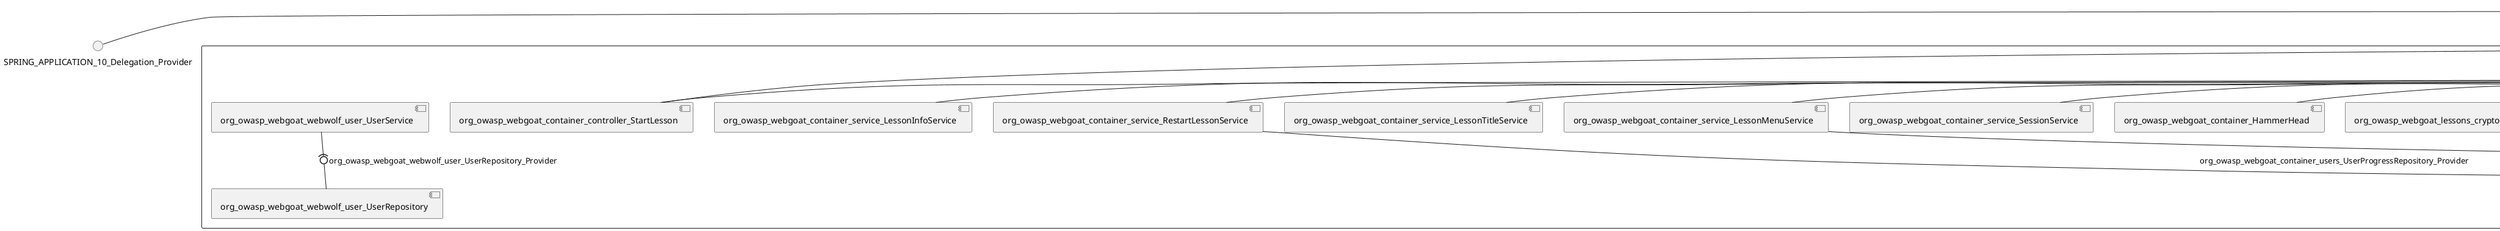@startuml
skinparam fixCircleLabelOverlapping true
skinparam componentStyle uml2
() SPRING_APPLICATION_10_Delegation_Provider
() SPRING_APPLICATION_11_Delegation_Provider
() SPRING_APPLICATION_12_Delegation_Provider
() SPRING_APPLICATION_13_Delegation_Provider
() SPRING_APPLICATION_14_Delegation_Provider
() SPRING_APPLICATION_15_Delegation_Provider
() SPRING_APPLICATION_16_Delegation_Provider
() SPRING_APPLICATION_2_Delegation_Provider
() SPRING_APPLICATION_3_Delegation_Provider
() SPRING_APPLICATION_4_Delegation_Provider
() SPRING_APPLICATION_5_Delegation_Provider
() SPRING_APPLICATION_6_Delegation_Provider
() SPRING_APPLICATION_7_Delegation_Provider
() SPRING_APPLICATION_8_Delegation_Provider
() SPRING_APPLICATION_9_Delegation_Provider
() SPRING_APPLICATION_BypassRestrictions_FieldRestrictions_POST_Delegation_Provider
() SPRING_APPLICATION_BypassRestrictions_frontendValidation_POST_Delegation_Provider
() SPRING_APPLICATION_ChromeDevTools_dummy_POST_Delegation_Provider
() SPRING_APPLICATION_ChromeDevTools_network_POST_Delegation_Provider
() SPRING_APPLICATION_CrossSiteScriptingStored_stored_xss_POST_Delegation_Provider
() SPRING_APPLICATION_CrossSiteScriptingStored_stored_xss_follow_up_POST_Delegation_Provider
() SPRING_APPLICATION_CrossSiteScripting_attack1_POST_Delegation_Provider
() SPRING_APPLICATION_CrossSiteScripting_attack3_POST_Delegation_Provider
() SPRING_APPLICATION_CrossSiteScripting_attack4_POST_Delegation_Provider
() SPRING_APPLICATION_CrossSiteScripting_attack5a_GET_Delegation_Provider
() SPRING_APPLICATION_CrossSiteScripting_attack6a_POST_Delegation_Provider
() SPRING_APPLICATION_CrossSiteScripting_dom_follow_up_POST_Delegation_Provider
() SPRING_APPLICATION_CrossSiteScripting_phone_home_xss_POST_Delegation_Provider
() SPRING_APPLICATION_CrossSiteScripting_quiz_GET_POST_Delegation_Provider
() SPRING_APPLICATION_Delegation_Provider
() SPRING_APPLICATION_GET_10_Delegation_Provider
() SPRING_APPLICATION_GET_11_Delegation_Provider
() SPRING_APPLICATION_GET_2_Delegation_Provider
() SPRING_APPLICATION_GET_3_Delegation_Provider
() SPRING_APPLICATION_GET_4_Delegation_Provider
() SPRING_APPLICATION_GET_5_Delegation_Provider
() SPRING_APPLICATION_GET_6_Delegation_Provider
() SPRING_APPLICATION_GET_7_Delegation_Provider
() SPRING_APPLICATION_GET_8_Delegation_Provider
() SPRING_APPLICATION_GET_9_Delegation_Provider
() SPRING_APPLICATION_GET_Delegation_Provider
() SPRING_APPLICATION_HtmlTampering_task_POST_Delegation_Provider
() SPRING_APPLICATION_HttpBasics_attack1_POST_Delegation_Provider
() SPRING_APPLICATION_HttpBasics_attack2_POST_Delegation_Provider
() SPRING_APPLICATION_IDOR_diff_attributes_POST_Delegation_Provider
() SPRING_APPLICATION_IDOR_login_POST_Delegation_Provider
() SPRING_APPLICATION_IDOR_profile_alt_path_POST_Delegation_Provider
() SPRING_APPLICATION_InsecureDeserialization_task_POST_Delegation_Provider
() SPRING_APPLICATION_InsecureLogin_Delegation_Provider
() SPRING_APPLICATION_JWT_decode_POST_Delegation_Provider
() SPRING_APPLICATION_JWT_jku_Delegation_Provider
() SPRING_APPLICATION_JWT_kid_Delegation_Provider
() SPRING_APPLICATION_JWT_quiz_GET_POST_Delegation_Provider
() SPRING_APPLICATION_JWT_refresh_Delegation_Provider
() SPRING_APPLICATION_JWT_secret_POST_Delegation_Provider
() SPRING_APPLICATION_JWT_votings_Delegation_Provider
() SPRING_APPLICATION_LogSpoofing_log_bleeding_POST_Delegation_Provider
() SPRING_APPLICATION_LogSpoofing_log_spoofing_POST_Delegation_Provider
() SPRING_APPLICATION_POST_10_Delegation_Provider
() SPRING_APPLICATION_POST_11_Delegation_Provider
() SPRING_APPLICATION_POST_12_Delegation_Provider
() SPRING_APPLICATION_POST_13_Delegation_Provider
() SPRING_APPLICATION_POST_14_Delegation_Provider
() SPRING_APPLICATION_POST_15_Delegation_Provider
() SPRING_APPLICATION_POST_16_Delegation_Provider
() SPRING_APPLICATION_POST_17_Delegation_Provider
() SPRING_APPLICATION_POST_18_Delegation_Provider
() SPRING_APPLICATION_POST_2_Delegation_Provider
() SPRING_APPLICATION_POST_3_Delegation_Provider
() SPRING_APPLICATION_POST_4_Delegation_Provider
() SPRING_APPLICATION_POST_5_Delegation_Provider
() SPRING_APPLICATION_POST_6_Delegation_Provider
() SPRING_APPLICATION_POST_7_Delegation_Provider
() SPRING_APPLICATION_POST_8_Delegation_Provider
() SPRING_APPLICATION_POST_9_Delegation_Provider
() SPRING_APPLICATION_POST_Delegation_Provider
() SPRING_APPLICATION_PUT_Delegation_Provider
() SPRING_APPLICATION_PasswordReset_ForgotPassword_create_password_reset_link_POST_Delegation_Provider
() SPRING_APPLICATION_PasswordReset_SecurityQuestions_POST_Delegation_Provider
() SPRING_APPLICATION_PasswordReset_reset_Delegation_Provider
() SPRING_APPLICATION_PasswordReset_simple_mail_reset_POST_Delegation_Provider
() SPRING_APPLICATION_PathTraversal_profile_picture_GET_Delegation_Provider
() SPRING_APPLICATION_PathTraversal_profile_picture_fix_GET_Delegation_Provider
() SPRING_APPLICATION_PathTraversal_profile_upload_POST_Delegation_Provider
() SPRING_APPLICATION_PathTraversal_profile_upload_fix_POST_Delegation_Provider
() SPRING_APPLICATION_PathTraversal_profile_upload_remove_user_input_POST_Delegation_Provider
() SPRING_APPLICATION_PathTraversal_random_POST_Delegation_Provider
() SPRING_APPLICATION_PathTraversal_random_picture_GET_Delegation_Provider
() SPRING_APPLICATION_PathTraversal_zip_slip_Delegation_Provider
() SPRING_APPLICATION_SSRF_task1_POST_Delegation_Provider
() SPRING_APPLICATION_SSRF_task2_POST_Delegation_Provider
() SPRING_APPLICATION_SecurePasswords_assignment_POST_Delegation_Provider
() SPRING_APPLICATION_SqlInjectionAdvanced_attack6a_POST_Delegation_Provider
() SPRING_APPLICATION_SqlInjectionAdvanced_attack6b_POST_Delegation_Provider
() SPRING_APPLICATION_SqlInjectionAdvanced_challenge_Login_POST_Delegation_Provider
() SPRING_APPLICATION_SqlInjectionAdvanced_challenge_PUT_Delegation_Provider
() SPRING_APPLICATION_SqlInjectionAdvanced_quiz_GET_POST_Delegation_Provider
() SPRING_APPLICATION_SqlInjectionMitigations_attack10a_POST_Delegation_Provider
() SPRING_APPLICATION_SqlInjectionMitigations_attack10b_POST_Delegation_Provider
() SPRING_APPLICATION_SqlInjectionMitigations_attack12a_POST_Delegation_Provider
() SPRING_APPLICATION_SqlInjectionMitigations_servers_GET_Delegation_Provider
() SPRING_APPLICATION_SqlInjection_assignment5a_POST_Delegation_Provider
() SPRING_APPLICATION_SqlInjection_assignment5b_POST_Delegation_Provider
() SPRING_APPLICATION_SqlInjection_attack10_POST_Delegation_Provider
() SPRING_APPLICATION_SqlInjection_attack2_POST_Delegation_Provider
() SPRING_APPLICATION_SqlInjection_attack3_POST_Delegation_Provider
() SPRING_APPLICATION_SqlInjection_attack4_POST_Delegation_Provider
() SPRING_APPLICATION_SqlInjection_attack5_POST_Delegation_Provider
() SPRING_APPLICATION_SqlInjection_attack8_POST_Delegation_Provider
() SPRING_APPLICATION_SqlInjection_attack9_POST_Delegation_Provider
() SPRING_APPLICATION_SqlOnlyInputValidationOnKeywords_attack_POST_Delegation_Provider
() SPRING_APPLICATION_SqlOnlyInputValidation_attack_POST_Delegation_Provider
() SPRING_APPLICATION_VulnerableComponents_attack1_POST_Delegation_Provider
() SPRING_APPLICATION_WebWolf_GET_Delegation_Provider
() SPRING_APPLICATION_WebWolf_landing_Delegation_Provider
() SPRING_APPLICATION_WebWolf_mail_Delegation_Provider
() SPRING_APPLICATION_challenge_1_POST_Delegation_Provider
() SPRING_APPLICATION_challenge_5_POST_Delegation_Provider
() SPRING_APPLICATION_challenge_7_Delegation_Provider
() SPRING_APPLICATION_challenge_8_Delegation_Provider
() SPRING_APPLICATION_challenge_logo_Delegation_Provider
() SPRING_APPLICATION_cia_quiz_GET_POST_Delegation_Provider
() SPRING_APPLICATION_clientSideFiltering_attack1_POST_Delegation_Provider
() SPRING_APPLICATION_clientSideFiltering_challenge_store_coupons_GET_Delegation_Provider
() SPRING_APPLICATION_clientSideFiltering_getItForFree_POST_Delegation_Provider
() SPRING_APPLICATION_clientSideFiltering_salaries_GET_Delegation_Provider
() SPRING_APPLICATION_crypto_encoding_basic_auth_POST_Delegation_Provider
() SPRING_APPLICATION_crypto_encoding_xor_POST_Delegation_Provider
() SPRING_APPLICATION_crypto_hashing_POST_Delegation_Provider
() SPRING_APPLICATION_crypto_secure_defaults_POST_Delegation_Provider
() SPRING_APPLICATION_crypto_signing_verify_POST_Delegation_Provider
() SPRING_APPLICATION_csrf_feedback_message_POST_Delegation_Provider
() SPRING_APPLICATION_csrf_review_POST_Delegation_Provider
() SPRING_APPLICATION_files_GET_Delegation_Provider
() SPRING_APPLICATION_fileupload_POST_Delegation_Provider
() SPRING_APPLICATION_jwt_Delegation_Provider
() SPRING_APPLICATION_landing_Delegation_Provider
() SPRING_APPLICATION_lesson_template_Delegation_Provider
() SPRING_APPLICATION_login_oauth_mvc_GET_Delegation_Provider
() SPRING_APPLICATION_mail_DELETE_GET_POST_Delegation_Provider
() SPRING_APPLICATION_register_mvc_POST_Delegation_Provider
() SPRING_APPLICATION_registration_GET_Delegation_Provider
() SPRING_APPLICATION_requests_GET_Delegation_Provider
() SPRING_APPLICATION_scoreboard_data_GET_Delegation_Provider
() SPRING_APPLICATION_server_directory_GET_Delegation_Provider
() SPRING_APPLICATION_service_debug_labels_mvc_Delegation_Provider
() SPRING_APPLICATION_service_lessonoverview_mvc_Delegation_Provider
() SPRING_APPLICATION_xxe_comments_GET_Delegation_Provider
rectangle System {
[org_owasp_webgoat_container_HammerHead] [[webgoat-webgoat.repository#_T6pbMkibEe-r9pXVjEkKsA]]
[org_owasp_webgoat_container_WebWolfRedirect] [[webgoat-webgoat.repository#_T6pbMkibEe-r9pXVjEkKsA]]
[org_owasp_webgoat_container_controller_StartLesson] [[webgoat-webgoat.repository#_T6pbMkibEe-r9pXVjEkKsA]]
[org_owasp_webgoat_container_controller_Welcome] [[webgoat-webgoat.repository#_T6pbMkibEe-r9pXVjEkKsA]]
[org_owasp_webgoat_container_i18n_PluginMessages_Provider] [[webgoat-webgoat.repository#_T6pbMkibEe-r9pXVjEkKsA]]
[org_owasp_webgoat_container_report_ReportCardController] [[webgoat-webgoat.repository#_T6pbMkibEe-r9pXVjEkKsA]]
[org_owasp_webgoat_container_service_EnvironmentService] [[webgoat-webgoat.repository#_T6pbMkibEe-r9pXVjEkKsA]]
[org_owasp_webgoat_container_service_HintService] [[webgoat-webgoat.repository#_T6pbMkibEe-r9pXVjEkKsA]]
[org_owasp_webgoat_container_service_LabelDebugService] [[webgoat-webgoat.repository#_T6pbMkibEe-r9pXVjEkKsA]]
[org_owasp_webgoat_container_service_LabelService] [[webgoat-webgoat.repository#_T6pbMkibEe-r9pXVjEkKsA]]
[org_owasp_webgoat_container_service_LessonInfoService] [[webgoat-webgoat.repository#_T6pbMkibEe-r9pXVjEkKsA]]
[org_owasp_webgoat_container_service_LessonMenuService] [[webgoat-webgoat.repository#_T6pbMkibEe-r9pXVjEkKsA]]
[org_owasp_webgoat_container_service_LessonProgressService] [[webgoat-webgoat.repository#_T6pbMkibEe-r9pXVjEkKsA]]
[org_owasp_webgoat_container_service_LessonTitleService] [[webgoat-webgoat.repository#_T6pbMkibEe-r9pXVjEkKsA]]
[org_owasp_webgoat_container_service_RestartLessonService] [[webgoat-webgoat.repository#_T6pbMkibEe-r9pXVjEkKsA]]
[org_owasp_webgoat_container_service_SessionService] [[webgoat-webgoat.repository#_T6pbMkibEe-r9pXVjEkKsA]]
[org_owasp_webgoat_container_session_UserSessionData_Provider] [[webgoat-webgoat.repository#_T6pbMkibEe-r9pXVjEkKsA]]
[org_owasp_webgoat_container_session_WebSession_Provider] [[webgoat-webgoat.repository#_T6pbMkibEe-r9pXVjEkKsA]]
[org_owasp_webgoat_container_users_RegistrationController] [[webgoat-webgoat.repository#_T6pbMkibEe-r9pXVjEkKsA]]
[org_owasp_webgoat_container_users_Scoreboard] [[webgoat-webgoat.repository#_T6pbMkibEe-r9pXVjEkKsA]]
[org_owasp_webgoat_container_users_UserProgressRepository] [[webgoat-webgoat.repository#_T6pbMkibEe-r9pXVjEkKsA]]
[org_owasp_webgoat_container_users_UserRepository] [[webgoat-webgoat.repository#_T6pbMkibEe-r9pXVjEkKsA]]
[org_owasp_webgoat_container_users_UserService] [[webgoat-webgoat.repository#_T6pbMkibEe-r9pXVjEkKsA]]
[org_owasp_webgoat_lessons_authbypass_VerifyAccount] [[webgoat-webgoat.repository#_T6pbMkibEe-r9pXVjEkKsA]]
[org_owasp_webgoat_lessons_bypassrestrictions_BypassRestrictionsFieldRestrictions] [[webgoat-webgoat.repository#_T6pbMkibEe-r9pXVjEkKsA]]
[org_owasp_webgoat_lessons_bypassrestrictions_BypassRestrictionsFrontendValidation] [[webgoat-webgoat.repository#_T6pbMkibEe-r9pXVjEkKsA]]
[org_owasp_webgoat_lessons_challenges_FlagController] [[webgoat-webgoat.repository#_T6pbMkibEe-r9pXVjEkKsA]]
[org_owasp_webgoat_lessons_challenges_challenge1_Assignment1] [[webgoat-webgoat.repository#_T6pbMkibEe-r9pXVjEkKsA]]
[org_owasp_webgoat_lessons_challenges_challenge1_ImageServlet] [[webgoat-webgoat.repository#_T6pbMkibEe-r9pXVjEkKsA]]
[org_owasp_webgoat_lessons_challenges_challenge5_Assignment5] [[webgoat-webgoat.repository#_T6pbMkibEe-r9pXVjEkKsA]]
[org_owasp_webgoat_lessons_challenges_challenge7_Assignment7] [[webgoat-webgoat.repository#_T6pbMkibEe-r9pXVjEkKsA]]
[org_owasp_webgoat_lessons_challenges_challenge8_Assignment8] [[webgoat-webgoat.repository#_T6pbMkibEe-r9pXVjEkKsA]]
[org_owasp_webgoat_lessons_chromedevtools_NetworkDummy] [[webgoat-webgoat.repository#_T6pbMkibEe-r9pXVjEkKsA]]
[org_owasp_webgoat_lessons_chromedevtools_NetworkLesson] [[webgoat-webgoat.repository#_T6pbMkibEe-r9pXVjEkKsA]]
[org_owasp_webgoat_lessons_cia_CIAQuiz] [[webgoat-webgoat.repository#_T6pbMkibEe-r9pXVjEkKsA]]
[org_owasp_webgoat_lessons_clientsidefiltering_ClientSideFilteringAssignment] [[webgoat-webgoat.repository#_T6pbMkibEe-r9pXVjEkKsA]]
[org_owasp_webgoat_lessons_clientsidefiltering_ClientSideFilteringFreeAssignment] [[webgoat-webgoat.repository#_T6pbMkibEe-r9pXVjEkKsA]]
[org_owasp_webgoat_lessons_clientsidefiltering_Salaries] [[webgoat-webgoat.repository#_T6pbMkibEe-r9pXVjEkKsA]]
[org_owasp_webgoat_lessons_clientsidefiltering_ShopEndpoint] [[webgoat-webgoat.repository#_T6pbMkibEe-r9pXVjEkKsA]]
[org_owasp_webgoat_lessons_cryptography_EncodingAssignment] [[webgoat-webgoat.repository#_T6pbMkibEe-r9pXVjEkKsA]]
[org_owasp_webgoat_lessons_cryptography_HashingAssignment] [[webgoat-webgoat.repository#_T6pbMkibEe-r9pXVjEkKsA]]
[org_owasp_webgoat_lessons_cryptography_SecureDefaultsAssignment] [[webgoat-webgoat.repository#_T6pbMkibEe-r9pXVjEkKsA]]
[org_owasp_webgoat_lessons_cryptography_SigningAssignment] [[webgoat-webgoat.repository#_T6pbMkibEe-r9pXVjEkKsA]]
[org_owasp_webgoat_lessons_cryptography_XOREncodingAssignment] [[webgoat-webgoat.repository#_T6pbMkibEe-r9pXVjEkKsA]]
[org_owasp_webgoat_lessons_csrf_CSRFConfirmFlag1] [[webgoat-webgoat.repository#_T6pbMkibEe-r9pXVjEkKsA]]
[org_owasp_webgoat_lessons_csrf_CSRFFeedback] [[webgoat-webgoat.repository#_T6pbMkibEe-r9pXVjEkKsA]]
[org_owasp_webgoat_lessons_csrf_CSRFGetFlag] [[webgoat-webgoat.repository#_T6pbMkibEe-r9pXVjEkKsA]]
[org_owasp_webgoat_lessons_csrf_CSRFLogin] [[webgoat-webgoat.repository#_T6pbMkibEe-r9pXVjEkKsA]]
[org_owasp_webgoat_lessons_csrf_ForgedReviews] [[webgoat-webgoat.repository#_T6pbMkibEe-r9pXVjEkKsA]]
[org_owasp_webgoat_lessons_csrf_ObjectMapper_Provider] [[webgoat-webgoat.repository#_T6pbMkibEe-r9pXVjEkKsA]]
[org_owasp_webgoat_lessons_deserialization_InsecureDeserializationTask] [[webgoat-webgoat.repository#_T6pbMkibEe-r9pXVjEkKsA]]
[org_owasp_webgoat_lessons_hijacksession_HijackSessionAssignment] [[webgoat-webgoat.repository#_T6pbMkibEe-r9pXVjEkKsA]]
[org_owasp_webgoat_lessons_hijacksession_cas_HijackSessionAuthenticationProvider] [[webgoat-webgoat.repository#_T6pbMkibEe-r9pXVjEkKsA]]
[org_owasp_webgoat_lessons_htmltampering_HtmlTamperingTask] [[webgoat-webgoat.repository#_T6pbMkibEe-r9pXVjEkKsA]]
[org_owasp_webgoat_lessons_httpbasics_HttpBasicsLesson] [[webgoat-webgoat.repository#_T6pbMkibEe-r9pXVjEkKsA]]
[org_owasp_webgoat_lessons_httpbasics_HttpBasicsQuiz] [[webgoat-webgoat.repository#_T6pbMkibEe-r9pXVjEkKsA]]
[org_owasp_webgoat_lessons_httpproxies_HttpBasicsInterceptRequest] [[webgoat-webgoat.repository#_T6pbMkibEe-r9pXVjEkKsA]]
[org_owasp_webgoat_lessons_idor_IDORDiffAttributes] [[webgoat-webgoat.repository#_T6pbMkibEe-r9pXVjEkKsA]]
[org_owasp_webgoat_lessons_idor_IDOREditOtherProfile] [[webgoat-webgoat.repository#_T6pbMkibEe-r9pXVjEkKsA]]
[org_owasp_webgoat_lessons_idor_IDORLogin] [[webgoat-webgoat.repository#_T6pbMkibEe-r9pXVjEkKsA]]
[org_owasp_webgoat_lessons_idor_IDORViewOtherProfile] [[webgoat-webgoat.repository#_T6pbMkibEe-r9pXVjEkKsA]]
[org_owasp_webgoat_lessons_idor_IDORViewOwnProfile] [[webgoat-webgoat.repository#_T6pbMkibEe-r9pXVjEkKsA]]
[org_owasp_webgoat_lessons_idor_IDORViewOwnProfileAltUrl] [[webgoat-webgoat.repository#_T6pbMkibEe-r9pXVjEkKsA]]
[org_owasp_webgoat_lessons_insecurelogin_InsecureLoginTask] [[webgoat-webgoat.repository#_T6pbMkibEe-r9pXVjEkKsA]]
[org_owasp_webgoat_lessons_jwt_JWTDecodeEndpoint] [[webgoat-webgoat.repository#_T6pbMkibEe-r9pXVjEkKsA]]
[org_owasp_webgoat_lessons_jwt_JWTQuiz] [[webgoat-webgoat.repository#_T6pbMkibEe-r9pXVjEkKsA]]
[org_owasp_webgoat_lessons_jwt_JWTRefreshEndpoint] [[webgoat-webgoat.repository#_T6pbMkibEe-r9pXVjEkKsA]]
[org_owasp_webgoat_lessons_jwt_JWTSecretKeyEndpoint] [[webgoat-webgoat.repository#_T6pbMkibEe-r9pXVjEkKsA]]
[org_owasp_webgoat_lessons_jwt_JWTVotesEndpoint] [[webgoat-webgoat.repository#_T6pbMkibEe-r9pXVjEkKsA]]
[org_owasp_webgoat_lessons_jwt_claimmisuse_JWTHeaderJKUEndpoint] [[webgoat-webgoat.repository#_T6pbMkibEe-r9pXVjEkKsA]]
[org_owasp_webgoat_lessons_jwt_claimmisuse_JWTHeaderKIDEndpoint] [[webgoat-webgoat.repository#_T6pbMkibEe-r9pXVjEkKsA]]
[org_owasp_webgoat_lessons_lessontemplate_SampleAttack] [[webgoat-webgoat.repository#_T6pbMkibEe-r9pXVjEkKsA]]
[org_owasp_webgoat_lessons_logging_LogBleedingTask] [[webgoat-webgoat.repository#_T6pbMkibEe-r9pXVjEkKsA]]
[org_owasp_webgoat_lessons_logging_LogSpoofingTask] [[webgoat-webgoat.repository#_T6pbMkibEe-r9pXVjEkKsA]]
[org_owasp_webgoat_lessons_missingac_MissingFunctionACHiddenMenus] [[webgoat-webgoat.repository#_T6pbMkibEe-r9pXVjEkKsA]]
[org_owasp_webgoat_lessons_missingac_MissingFunctionACUsers] [[webgoat-webgoat.repository#_T6pbMkibEe-r9pXVjEkKsA]]
[org_owasp_webgoat_lessons_missingac_MissingFunctionACYourHash] [[webgoat-webgoat.repository#_T6pbMkibEe-r9pXVjEkKsA]]
[org_owasp_webgoat_lessons_missingac_MissingFunctionACYourHashAdmin] [[webgoat-webgoat.repository#_T6pbMkibEe-r9pXVjEkKsA]]
[org_owasp_webgoat_lessons_passwordreset_QuestionsAssignment] [[webgoat-webgoat.repository#_T6pbMkibEe-r9pXVjEkKsA]]
[org_owasp_webgoat_lessons_passwordreset_ResetLinkAssignment] [[webgoat-webgoat.repository#_T6pbMkibEe-r9pXVjEkKsA]]
[org_owasp_webgoat_lessons_passwordreset_ResetLinkAssignmentForgotPassword] [[webgoat-webgoat.repository#_T6pbMkibEe-r9pXVjEkKsA]]
[org_owasp_webgoat_lessons_passwordreset_SecurityQuestionAssignment] [[webgoat-webgoat.repository#_T6pbMkibEe-r9pXVjEkKsA]]
[org_owasp_webgoat_lessons_passwordreset_SimpleMailAssignment] [[webgoat-webgoat.repository#_T6pbMkibEe-r9pXVjEkKsA]]
[org_owasp_webgoat_lessons_passwordreset_TriedQuestions] [[webgoat-webgoat.repository#_T6pbMkibEe-r9pXVjEkKsA]]
[org_owasp_webgoat_lessons_pathtraversal_ProfileUpload] [[webgoat-webgoat.repository#_T6pbMkibEe-r9pXVjEkKsA]]
[org_owasp_webgoat_lessons_pathtraversal_ProfileUploadFix] [[webgoat-webgoat.repository#_T6pbMkibEe-r9pXVjEkKsA]]
[org_owasp_webgoat_lessons_pathtraversal_ProfileUploadRemoveUserInput] [[webgoat-webgoat.repository#_T6pbMkibEe-r9pXVjEkKsA]]
[org_owasp_webgoat_lessons_pathtraversal_ProfileUploadRetrieval] [[webgoat-webgoat.repository#_T6pbMkibEe-r9pXVjEkKsA]]
[org_owasp_webgoat_lessons_pathtraversal_ProfileZipSlip] [[webgoat-webgoat.repository#_T6pbMkibEe-r9pXVjEkKsA]]
[org_owasp_webgoat_lessons_securepasswords_SecurePasswordsAssignment] [[webgoat-webgoat.repository#_T6pbMkibEe-r9pXVjEkKsA]]
[org_owasp_webgoat_lessons_spoofcookie_SpoofCookieAssignment] [[webgoat-webgoat.repository#_T6pbMkibEe-r9pXVjEkKsA]]
[org_owasp_webgoat_lessons_sqlinjection_advanced_SqlInjectionChallenge] [[webgoat-webgoat.repository#_T6pbMkibEe-r9pXVjEkKsA]]
[org_owasp_webgoat_lessons_sqlinjection_advanced_SqlInjectionChallengeLogin] [[webgoat-webgoat.repository#_T6pbMkibEe-r9pXVjEkKsA]]
[org_owasp_webgoat_lessons_sqlinjection_advanced_SqlInjectionLesson6a] [[webgoat-webgoat.repository#_T6pbMkibEe-r9pXVjEkKsA]]
[org_owasp_webgoat_lessons_sqlinjection_advanced_SqlInjectionLesson6b] [[webgoat-webgoat.repository#_T6pbMkibEe-r9pXVjEkKsA]]
[org_owasp_webgoat_lessons_sqlinjection_advanced_SqlInjectionQuiz] [[webgoat-webgoat.repository#_T6pbMkibEe-r9pXVjEkKsA]]
[org_owasp_webgoat_lessons_sqlinjection_introduction_SqlInjectionLesson10] [[webgoat-webgoat.repository#_T6pbMkibEe-r9pXVjEkKsA]]
[org_owasp_webgoat_lessons_sqlinjection_introduction_SqlInjectionLesson2] [[webgoat-webgoat.repository#_T6pbMkibEe-r9pXVjEkKsA]]
[org_owasp_webgoat_lessons_sqlinjection_introduction_SqlInjectionLesson3] [[webgoat-webgoat.repository#_T6pbMkibEe-r9pXVjEkKsA]]
[org_owasp_webgoat_lessons_sqlinjection_introduction_SqlInjectionLesson4] [[webgoat-webgoat.repository#_T6pbMkibEe-r9pXVjEkKsA]]
[org_owasp_webgoat_lessons_sqlinjection_introduction_SqlInjectionLesson5] [[webgoat-webgoat.repository#_T6pbMkibEe-r9pXVjEkKsA]]
[org_owasp_webgoat_lessons_sqlinjection_introduction_SqlInjectionLesson5a] [[webgoat-webgoat.repository#_T6pbMkibEe-r9pXVjEkKsA]]
[org_owasp_webgoat_lessons_sqlinjection_introduction_SqlInjectionLesson5b] [[webgoat-webgoat.repository#_T6pbMkibEe-r9pXVjEkKsA]]
[org_owasp_webgoat_lessons_sqlinjection_introduction_SqlInjectionLesson8] [[webgoat-webgoat.repository#_T6pbMkibEe-r9pXVjEkKsA]]
[org_owasp_webgoat_lessons_sqlinjection_introduction_SqlInjectionLesson9] [[webgoat-webgoat.repository#_T6pbMkibEe-r9pXVjEkKsA]]
[org_owasp_webgoat_lessons_sqlinjection_mitigation_Servers] [[webgoat-webgoat.repository#_T6pbMkibEe-r9pXVjEkKsA]]
[org_owasp_webgoat_lessons_sqlinjection_mitigation_SqlInjectionLesson10a] [[webgoat-webgoat.repository#_T6pbMkibEe-r9pXVjEkKsA]]
[org_owasp_webgoat_lessons_sqlinjection_mitigation_SqlInjectionLesson10b] [[webgoat-webgoat.repository#_T6pbMkibEe-r9pXVjEkKsA]]
[org_owasp_webgoat_lessons_sqlinjection_mitigation_SqlInjectionLesson13] [[webgoat-webgoat.repository#_T6pbMkibEe-r9pXVjEkKsA]]
[org_owasp_webgoat_lessons_sqlinjection_mitigation_SqlOnlyInputValidation] [[webgoat-webgoat.repository#_T6pbMkibEe-r9pXVjEkKsA]]
[org_owasp_webgoat_lessons_sqlinjection_mitigation_SqlOnlyInputValidationOnKeywords] [[webgoat-webgoat.repository#_T6pbMkibEe-r9pXVjEkKsA]]
[org_owasp_webgoat_lessons_ssrf_SSRFTask1] [[webgoat-webgoat.repository#_T6pbMkibEe-r9pXVjEkKsA]]
[org_owasp_webgoat_lessons_ssrf_SSRFTask2] [[webgoat-webgoat.repository#_T6pbMkibEe-r9pXVjEkKsA]]
[org_owasp_webgoat_lessons_vulnerablecomponents_VulnerableComponentsLesson] [[webgoat-webgoat.repository#_T6pbMkibEe-r9pXVjEkKsA]]
[org_owasp_webgoat_lessons_webwolfintroduction_LandingAssignment] [[webgoat-webgoat.repository#_T6pbMkibEe-r9pXVjEkKsA]]
[org_owasp_webgoat_lessons_webwolfintroduction_MailAssignment] [[webgoat-webgoat.repository#_T6pbMkibEe-r9pXVjEkKsA]]
[org_owasp_webgoat_lessons_xss_CrossSiteScriptingLesson1] [[webgoat-webgoat.repository#_T6pbMkibEe-r9pXVjEkKsA]]
[org_owasp_webgoat_lessons_xss_CrossSiteScriptingLesson3] [[webgoat-webgoat.repository#_T6pbMkibEe-r9pXVjEkKsA]]
[org_owasp_webgoat_lessons_xss_CrossSiteScriptingLesson4] [[webgoat-webgoat.repository#_T6pbMkibEe-r9pXVjEkKsA]]
[org_owasp_webgoat_lessons_xss_CrossSiteScriptingLesson5a] [[webgoat-webgoat.repository#_T6pbMkibEe-r9pXVjEkKsA]]
[org_owasp_webgoat_lessons_xss_CrossSiteScriptingLesson6a] [[webgoat-webgoat.repository#_T6pbMkibEe-r9pXVjEkKsA]]
[org_owasp_webgoat_lessons_xss_CrossSiteScriptingQuiz] [[webgoat-webgoat.repository#_T6pbMkibEe-r9pXVjEkKsA]]
[org_owasp_webgoat_lessons_xss_DOMCrossSiteScripting] [[webgoat-webgoat.repository#_T6pbMkibEe-r9pXVjEkKsA]]
[org_owasp_webgoat_lessons_xss_DOMCrossSiteScriptingVerifier] [[webgoat-webgoat.repository#_T6pbMkibEe-r9pXVjEkKsA]]
[org_owasp_webgoat_lessons_xss_stored_StoredCrossSiteScriptingVerifier] [[webgoat-webgoat.repository#_T6pbMkibEe-r9pXVjEkKsA]]
[org_owasp_webgoat_lessons_xss_stored_StoredXssComments] [[webgoat-webgoat.repository#_T6pbMkibEe-r9pXVjEkKsA]]
[org_owasp_webgoat_lessons_xxe_BlindSendFileAssignment] [[webgoat-webgoat.repository#_T6pbMkibEe-r9pXVjEkKsA]]
[org_owasp_webgoat_lessons_xxe_CommentsCache] [[webgoat-webgoat.repository#_T6pbMkibEe-r9pXVjEkKsA]]
[org_owasp_webgoat_lessons_xxe_CommentsEndpoint] [[webgoat-webgoat.repository#_T6pbMkibEe-r9pXVjEkKsA]]
[org_owasp_webgoat_lessons_xxe_ContentTypeAssignment] [[webgoat-webgoat.repository#_T6pbMkibEe-r9pXVjEkKsA]]
[org_owasp_webgoat_lessons_xxe_SimpleXXE] [[webgoat-webgoat.repository#_T6pbMkibEe-r9pXVjEkKsA]]
[org_owasp_webgoat_webwolf_FileServer] [[webgoat-webgoat.repository#_T6pbMkibEe-r9pXVjEkKsA]]
[org_owasp_webgoat_webwolf_jwt_JWTController] [[webgoat-webgoat.repository#_T6pbMkibEe-r9pXVjEkKsA]]
[org_owasp_webgoat_webwolf_mailbox_MailboxController] [[webgoat-webgoat.repository#_T6pbMkibEe-r9pXVjEkKsA]]
[org_owasp_webgoat_webwolf_mailbox_MailboxRepository] [[webgoat-webgoat.repository#_T6pbMkibEe-r9pXVjEkKsA]]
[org_owasp_webgoat_webwolf_requests_LandingPage] [[webgoat-webgoat.repository#_T6pbMkibEe-r9pXVjEkKsA]]
[org_owasp_webgoat_webwolf_requests_Requests] [[webgoat-webgoat.repository#_T6pbMkibEe-r9pXVjEkKsA]]
[org_owasp_webgoat_webwolf_user_UserRepository] [[webgoat-webgoat.repository#_T6pbMkibEe-r9pXVjEkKsA]]
[org_owasp_webgoat_webwolf_user_UserService] [[webgoat-webgoat.repository#_T6pbMkibEe-r9pXVjEkKsA]]
port SPRING_APPLICATION_10_Provider
SPRING_APPLICATION_10_Delegation_Provider - SPRING_APPLICATION_10_Provider
SPRING_APPLICATION_10_Provider - [org_owasp_webgoat_lessons_xxe_SimpleXXE]
port SPRING_APPLICATION_11_Provider
SPRING_APPLICATION_11_Delegation_Provider - SPRING_APPLICATION_11_Provider
SPRING_APPLICATION_11_Provider - [org_owasp_webgoat_container_controller_StartLesson]
port SPRING_APPLICATION_12_Provider
SPRING_APPLICATION_12_Delegation_Provider - SPRING_APPLICATION_12_Provider
SPRING_APPLICATION_12_Provider - [org_owasp_webgoat_container_service_LessonInfoService]
port SPRING_APPLICATION_13_Provider
SPRING_APPLICATION_13_Delegation_Provider - SPRING_APPLICATION_13_Provider
SPRING_APPLICATION_13_Provider - [org_owasp_webgoat_container_controller_StartLesson]
port SPRING_APPLICATION_14_Provider
SPRING_APPLICATION_14_Delegation_Provider - SPRING_APPLICATION_14_Provider
SPRING_APPLICATION_14_Provider - [org_owasp_webgoat_container_service_RestartLessonService]
port SPRING_APPLICATION_15_Provider
SPRING_APPLICATION_15_Delegation_Provider - SPRING_APPLICATION_15_Provider
SPRING_APPLICATION_15_Provider - [org_owasp_webgoat_container_service_LessonTitleService]
port SPRING_APPLICATION_16_Provider
SPRING_APPLICATION_16_Delegation_Provider - SPRING_APPLICATION_16_Provider
SPRING_APPLICATION_16_Provider - [org_owasp_webgoat_container_service_LessonMenuService]
port SPRING_APPLICATION_2_Provider
SPRING_APPLICATION_2_Delegation_Provider - SPRING_APPLICATION_2_Provider
SPRING_APPLICATION_2_Provider - [org_owasp_webgoat_lessons_cryptography_SigningAssignment]
port SPRING_APPLICATION_3_Provider
SPRING_APPLICATION_3_Delegation_Provider - SPRING_APPLICATION_3_Provider
SPRING_APPLICATION_3_Provider - [org_owasp_webgoat_container_service_SessionService]
port SPRING_APPLICATION_4_Provider
SPRING_APPLICATION_4_Delegation_Provider - SPRING_APPLICATION_4_Provider
SPRING_APPLICATION_4_Provider - [org_owasp_webgoat_container_service_LabelDebugService]
port SPRING_APPLICATION_5_Provider
SPRING_APPLICATION_5_Delegation_Provider - SPRING_APPLICATION_5_Provider
SPRING_APPLICATION_5_Provider - [org_owasp_webgoat_lessons_cryptography_HashingAssignment]
port SPRING_APPLICATION_6_Provider
SPRING_APPLICATION_6_Delegation_Provider - SPRING_APPLICATION_6_Provider
SPRING_APPLICATION_6_Provider - [org_owasp_webgoat_container_HammerHead]
port SPRING_APPLICATION_7_Provider
SPRING_APPLICATION_7_Delegation_Provider - SPRING_APPLICATION_7_Provider
SPRING_APPLICATION_7_Provider - [org_owasp_webgoat_lessons_cryptography_HashingAssignment]
port SPRING_APPLICATION_8_Provider
SPRING_APPLICATION_8_Delegation_Provider - SPRING_APPLICATION_8_Provider
SPRING_APPLICATION_8_Provider - [org_owasp_webgoat_lessons_httpproxies_HttpBasicsInterceptRequest]
port SPRING_APPLICATION_9_Provider
SPRING_APPLICATION_9_Delegation_Provider - SPRING_APPLICATION_9_Provider
SPRING_APPLICATION_9_Provider - [org_owasp_webgoat_lessons_jwt_JWTSecretKeyEndpoint]
port SPRING_APPLICATION_BypassRestrictions_FieldRestrictions_POST_Provider
SPRING_APPLICATION_BypassRestrictions_FieldRestrictions_POST_Delegation_Provider - SPRING_APPLICATION_BypassRestrictions_FieldRestrictions_POST_Provider
SPRING_APPLICATION_BypassRestrictions_FieldRestrictions_POST_Provider - [org_owasp_webgoat_lessons_bypassrestrictions_BypassRestrictionsFieldRestrictions]
port SPRING_APPLICATION_BypassRestrictions_frontendValidation_POST_Provider
SPRING_APPLICATION_BypassRestrictions_frontendValidation_POST_Delegation_Provider - SPRING_APPLICATION_BypassRestrictions_frontendValidation_POST_Provider
SPRING_APPLICATION_BypassRestrictions_frontendValidation_POST_Provider - [org_owasp_webgoat_lessons_bypassrestrictions_BypassRestrictionsFrontendValidation]
port SPRING_APPLICATION_ChromeDevTools_dummy_POST_Provider
SPRING_APPLICATION_ChromeDevTools_dummy_POST_Delegation_Provider - SPRING_APPLICATION_ChromeDevTools_dummy_POST_Provider
SPRING_APPLICATION_ChromeDevTools_dummy_POST_Provider - [org_owasp_webgoat_lessons_chromedevtools_NetworkDummy]
port SPRING_APPLICATION_ChromeDevTools_network_POST_Provider
SPRING_APPLICATION_ChromeDevTools_network_POST_Delegation_Provider - SPRING_APPLICATION_ChromeDevTools_network_POST_Provider
SPRING_APPLICATION_ChromeDevTools_network_POST_Provider - [org_owasp_webgoat_lessons_chromedevtools_NetworkLesson]
port SPRING_APPLICATION_CrossSiteScriptingStored_stored_xss_POST_Provider
SPRING_APPLICATION_CrossSiteScriptingStored_stored_xss_POST_Delegation_Provider - SPRING_APPLICATION_CrossSiteScriptingStored_stored_xss_POST_Provider
SPRING_APPLICATION_CrossSiteScriptingStored_stored_xss_POST_Provider - [org_owasp_webgoat_lessons_xss_stored_StoredXssComments]
port SPRING_APPLICATION_CrossSiteScriptingStored_stored_xss_follow_up_POST_Provider
SPRING_APPLICATION_CrossSiteScriptingStored_stored_xss_follow_up_POST_Delegation_Provider - SPRING_APPLICATION_CrossSiteScriptingStored_stored_xss_follow_up_POST_Provider
SPRING_APPLICATION_CrossSiteScriptingStored_stored_xss_follow_up_POST_Provider - [org_owasp_webgoat_lessons_xss_stored_StoredCrossSiteScriptingVerifier]
port SPRING_APPLICATION_CrossSiteScripting_attack1_POST_Provider
SPRING_APPLICATION_CrossSiteScripting_attack1_POST_Delegation_Provider - SPRING_APPLICATION_CrossSiteScripting_attack1_POST_Provider
SPRING_APPLICATION_CrossSiteScripting_attack1_POST_Provider - [org_owasp_webgoat_lessons_xss_CrossSiteScriptingLesson1]
port SPRING_APPLICATION_CrossSiteScripting_attack3_POST_Provider
SPRING_APPLICATION_CrossSiteScripting_attack3_POST_Delegation_Provider - SPRING_APPLICATION_CrossSiteScripting_attack3_POST_Provider
SPRING_APPLICATION_CrossSiteScripting_attack3_POST_Provider - [org_owasp_webgoat_lessons_xss_CrossSiteScriptingLesson3]
port SPRING_APPLICATION_CrossSiteScripting_attack4_POST_Provider
SPRING_APPLICATION_CrossSiteScripting_attack4_POST_Delegation_Provider - SPRING_APPLICATION_CrossSiteScripting_attack4_POST_Provider
SPRING_APPLICATION_CrossSiteScripting_attack4_POST_Provider - [org_owasp_webgoat_lessons_xss_CrossSiteScriptingLesson4]
port SPRING_APPLICATION_CrossSiteScripting_attack5a_GET_Provider
SPRING_APPLICATION_CrossSiteScripting_attack5a_GET_Delegation_Provider - SPRING_APPLICATION_CrossSiteScripting_attack5a_GET_Provider
SPRING_APPLICATION_CrossSiteScripting_attack5a_GET_Provider - [org_owasp_webgoat_lessons_xss_CrossSiteScriptingLesson5a]
port SPRING_APPLICATION_CrossSiteScripting_attack6a_POST_Provider
SPRING_APPLICATION_CrossSiteScripting_attack6a_POST_Delegation_Provider - SPRING_APPLICATION_CrossSiteScripting_attack6a_POST_Provider
SPRING_APPLICATION_CrossSiteScripting_attack6a_POST_Provider - [org_owasp_webgoat_lessons_xss_CrossSiteScriptingLesson6a]
port SPRING_APPLICATION_CrossSiteScripting_dom_follow_up_POST_Provider
SPRING_APPLICATION_CrossSiteScripting_dom_follow_up_POST_Delegation_Provider - SPRING_APPLICATION_CrossSiteScripting_dom_follow_up_POST_Provider
SPRING_APPLICATION_CrossSiteScripting_dom_follow_up_POST_Provider - [org_owasp_webgoat_lessons_xss_DOMCrossSiteScriptingVerifier]
port SPRING_APPLICATION_CrossSiteScripting_phone_home_xss_POST_Provider
SPRING_APPLICATION_CrossSiteScripting_phone_home_xss_POST_Delegation_Provider - SPRING_APPLICATION_CrossSiteScripting_phone_home_xss_POST_Provider
SPRING_APPLICATION_CrossSiteScripting_phone_home_xss_POST_Provider - [org_owasp_webgoat_lessons_xss_DOMCrossSiteScripting]
port SPRING_APPLICATION_CrossSiteScripting_quiz_GET_POST_Provider
SPRING_APPLICATION_CrossSiteScripting_quiz_GET_POST_Delegation_Provider - SPRING_APPLICATION_CrossSiteScripting_quiz_GET_POST_Provider
SPRING_APPLICATION_CrossSiteScripting_quiz_GET_POST_Provider - [org_owasp_webgoat_lessons_xss_CrossSiteScriptingQuiz]
port SPRING_APPLICATION_Provider
SPRING_APPLICATION_Delegation_Provider - SPRING_APPLICATION_Provider
SPRING_APPLICATION_Provider - [org_owasp_webgoat_webwolf_FileServer]
port SPRING_APPLICATION_GET_10_Provider
SPRING_APPLICATION_GET_10_Delegation_Provider - SPRING_APPLICATION_GET_10_Provider
SPRING_APPLICATION_GET_10_Provider - [org_owasp_webgoat_lessons_xss_stored_StoredXssComments]
port SPRING_APPLICATION_GET_11_Provider
SPRING_APPLICATION_GET_11_Delegation_Provider - SPRING_APPLICATION_GET_11_Provider
SPRING_APPLICATION_GET_11_Provider - [org_owasp_webgoat_lessons_missingac_MissingFunctionACUsers]
port SPRING_APPLICATION_GET_2_Provider
SPRING_APPLICATION_GET_2_Delegation_Provider - SPRING_APPLICATION_GET_2_Provider
SPRING_APPLICATION_GET_2_Provider - [org_owasp_webgoat_container_report_ReportCardController]
port SPRING_APPLICATION_GET_3_Provider
SPRING_APPLICATION_GET_3_Delegation_Provider - SPRING_APPLICATION_GET_3_Provider
SPRING_APPLICATION_GET_3_Provider - [org_owasp_webgoat_lessons_idor_IDORViewOwnProfile]
port SPRING_APPLICATION_GET_4_Provider
SPRING_APPLICATION_GET_4_Delegation_Provider - SPRING_APPLICATION_GET_4_Provider
SPRING_APPLICATION_GET_4_Provider - [org_owasp_webgoat_lessons_cryptography_EncodingAssignment]
port SPRING_APPLICATION_GET_5_Provider
SPRING_APPLICATION_GET_5_Delegation_Provider - SPRING_APPLICATION_GET_5_Provider
SPRING_APPLICATION_GET_5_Provider - [org_owasp_webgoat_container_controller_Welcome]
port SPRING_APPLICATION_GET_6_Provider
SPRING_APPLICATION_GET_6_Delegation_Provider - SPRING_APPLICATION_GET_6_Provider
SPRING_APPLICATION_GET_6_Provider - [org_owasp_webgoat_lessons_csrf_ForgedReviews]
port SPRING_APPLICATION_GET_7_Provider
SPRING_APPLICATION_GET_7_Delegation_Provider - SPRING_APPLICATION_GET_7_Provider
SPRING_APPLICATION_GET_7_Provider - [org_owasp_webgoat_lessons_idor_IDORViewOtherProfile]
port SPRING_APPLICATION_GET_8_Provider
SPRING_APPLICATION_GET_8_Delegation_Provider - SPRING_APPLICATION_GET_8_Provider
SPRING_APPLICATION_GET_8_Provider - [org_owasp_webgoat_container_service_LabelService]
port SPRING_APPLICATION_GET_9_Provider
SPRING_APPLICATION_GET_9_Delegation_Provider - SPRING_APPLICATION_GET_9_Provider
SPRING_APPLICATION_GET_9_Provider - [org_owasp_webgoat_container_service_HintService]
port SPRING_APPLICATION_GET_Provider
SPRING_APPLICATION_GET_Delegation_Provider - SPRING_APPLICATION_GET_Provider
SPRING_APPLICATION_GET_Provider - [org_owasp_webgoat_lessons_spoofcookie_SpoofCookieAssignment]
port SPRING_APPLICATION_HtmlTampering_task_POST_Provider
SPRING_APPLICATION_HtmlTampering_task_POST_Delegation_Provider - SPRING_APPLICATION_HtmlTampering_task_POST_Provider
SPRING_APPLICATION_HtmlTampering_task_POST_Provider - [org_owasp_webgoat_lessons_htmltampering_HtmlTamperingTask]
port SPRING_APPLICATION_HttpBasics_attack1_POST_Provider
SPRING_APPLICATION_HttpBasics_attack1_POST_Delegation_Provider - SPRING_APPLICATION_HttpBasics_attack1_POST_Provider
SPRING_APPLICATION_HttpBasics_attack1_POST_Provider - [org_owasp_webgoat_lessons_httpbasics_HttpBasicsLesson]
port SPRING_APPLICATION_HttpBasics_attack2_POST_Provider
SPRING_APPLICATION_HttpBasics_attack2_POST_Delegation_Provider - SPRING_APPLICATION_HttpBasics_attack2_POST_Provider
SPRING_APPLICATION_HttpBasics_attack2_POST_Provider - [org_owasp_webgoat_lessons_httpbasics_HttpBasicsQuiz]
port SPRING_APPLICATION_IDOR_diff_attributes_POST_Provider
SPRING_APPLICATION_IDOR_diff_attributes_POST_Delegation_Provider - SPRING_APPLICATION_IDOR_diff_attributes_POST_Provider
SPRING_APPLICATION_IDOR_diff_attributes_POST_Provider - [org_owasp_webgoat_lessons_idor_IDORDiffAttributes]
port SPRING_APPLICATION_IDOR_login_POST_Provider
SPRING_APPLICATION_IDOR_login_POST_Delegation_Provider - SPRING_APPLICATION_IDOR_login_POST_Provider
SPRING_APPLICATION_IDOR_login_POST_Provider - [org_owasp_webgoat_lessons_idor_IDORLogin]
port SPRING_APPLICATION_IDOR_profile_alt_path_POST_Provider
SPRING_APPLICATION_IDOR_profile_alt_path_POST_Delegation_Provider - SPRING_APPLICATION_IDOR_profile_alt_path_POST_Provider
SPRING_APPLICATION_IDOR_profile_alt_path_POST_Provider - [org_owasp_webgoat_lessons_idor_IDORViewOwnProfileAltUrl]
port SPRING_APPLICATION_InsecureDeserialization_task_POST_Provider
SPRING_APPLICATION_InsecureDeserialization_task_POST_Delegation_Provider - SPRING_APPLICATION_InsecureDeserialization_task_POST_Provider
SPRING_APPLICATION_InsecureDeserialization_task_POST_Provider - [org_owasp_webgoat_lessons_deserialization_InsecureDeserializationTask]
port SPRING_APPLICATION_InsecureLogin_Provider
SPRING_APPLICATION_InsecureLogin_Delegation_Provider - SPRING_APPLICATION_InsecureLogin_Provider
SPRING_APPLICATION_InsecureLogin_Provider - [org_owasp_webgoat_lessons_insecurelogin_InsecureLoginTask]
port SPRING_APPLICATION_JWT_decode_POST_Provider
SPRING_APPLICATION_JWT_decode_POST_Delegation_Provider - SPRING_APPLICATION_JWT_decode_POST_Provider
SPRING_APPLICATION_JWT_decode_POST_Provider - [org_owasp_webgoat_lessons_jwt_JWTDecodeEndpoint]
port SPRING_APPLICATION_JWT_jku_Provider
SPRING_APPLICATION_JWT_jku_Delegation_Provider - SPRING_APPLICATION_JWT_jku_Provider
SPRING_APPLICATION_JWT_jku_Provider - [org_owasp_webgoat_lessons_jwt_claimmisuse_JWTHeaderJKUEndpoint]
port SPRING_APPLICATION_JWT_kid_Provider
SPRING_APPLICATION_JWT_kid_Delegation_Provider - SPRING_APPLICATION_JWT_kid_Provider
SPRING_APPLICATION_JWT_kid_Provider - [org_owasp_webgoat_lessons_jwt_claimmisuse_JWTHeaderKIDEndpoint]
port SPRING_APPLICATION_JWT_quiz_GET_POST_Provider
SPRING_APPLICATION_JWT_quiz_GET_POST_Delegation_Provider - SPRING_APPLICATION_JWT_quiz_GET_POST_Provider
SPRING_APPLICATION_JWT_quiz_GET_POST_Provider - [org_owasp_webgoat_lessons_jwt_JWTQuiz]
port SPRING_APPLICATION_JWT_refresh_Provider
SPRING_APPLICATION_JWT_refresh_Delegation_Provider - SPRING_APPLICATION_JWT_refresh_Provider
SPRING_APPLICATION_JWT_refresh_Provider - [org_owasp_webgoat_lessons_jwt_JWTRefreshEndpoint]
port SPRING_APPLICATION_JWT_secret_POST_Provider
SPRING_APPLICATION_JWT_secret_POST_Delegation_Provider - SPRING_APPLICATION_JWT_secret_POST_Provider
SPRING_APPLICATION_JWT_secret_POST_Provider - [org_owasp_webgoat_lessons_jwt_JWTSecretKeyEndpoint]
port SPRING_APPLICATION_JWT_votings_Provider
SPRING_APPLICATION_JWT_votings_Delegation_Provider - SPRING_APPLICATION_JWT_votings_Provider
SPRING_APPLICATION_JWT_votings_Provider - [org_owasp_webgoat_lessons_jwt_JWTVotesEndpoint]
port SPRING_APPLICATION_LogSpoofing_log_bleeding_POST_Provider
SPRING_APPLICATION_LogSpoofing_log_bleeding_POST_Delegation_Provider - SPRING_APPLICATION_LogSpoofing_log_bleeding_POST_Provider
SPRING_APPLICATION_LogSpoofing_log_bleeding_POST_Provider - [org_owasp_webgoat_lessons_logging_LogBleedingTask]
port SPRING_APPLICATION_LogSpoofing_log_spoofing_POST_Provider
SPRING_APPLICATION_LogSpoofing_log_spoofing_POST_Delegation_Provider - SPRING_APPLICATION_LogSpoofing_log_spoofing_POST_Provider
SPRING_APPLICATION_LogSpoofing_log_spoofing_POST_Provider - [org_owasp_webgoat_lessons_logging_LogSpoofingTask]
port SPRING_APPLICATION_POST_10_Provider
SPRING_APPLICATION_POST_10_Delegation_Provider - SPRING_APPLICATION_POST_10_Provider
SPRING_APPLICATION_POST_10_Provider - [org_owasp_webgoat_lessons_passwordreset_QuestionsAssignment]
port SPRING_APPLICATION_POST_11_Provider
SPRING_APPLICATION_POST_11_Delegation_Provider - SPRING_APPLICATION_POST_11_Provider
SPRING_APPLICATION_POST_11_Provider - [org_owasp_webgoat_lessons_xxe_BlindSendFileAssignment]
port SPRING_APPLICATION_POST_12_Provider
SPRING_APPLICATION_POST_12_Delegation_Provider - SPRING_APPLICATION_POST_12_Provider
SPRING_APPLICATION_POST_12_Provider - [org_owasp_webgoat_lessons_chromedevtools_NetworkLesson]
port SPRING_APPLICATION_POST_13_Provider
SPRING_APPLICATION_POST_13_Delegation_Provider - SPRING_APPLICATION_POST_13_Provider
SPRING_APPLICATION_POST_13_Provider - [org_owasp_webgoat_lessons_passwordreset_SimpleMailAssignment]
port SPRING_APPLICATION_POST_14_Provider
SPRING_APPLICATION_POST_14_Delegation_Provider - SPRING_APPLICATION_POST_14_Provider
SPRING_APPLICATION_POST_14_Provider - [org_owasp_webgoat_lessons_missingac_MissingFunctionACYourHashAdmin]
port SPRING_APPLICATION_POST_15_Provider
SPRING_APPLICATION_POST_15_Delegation_Provider - SPRING_APPLICATION_POST_15_Provider
SPRING_APPLICATION_POST_15_Provider - [org_owasp_webgoat_lessons_missingac_MissingFunctionACHiddenMenus]
port SPRING_APPLICATION_POST_16_Provider
SPRING_APPLICATION_POST_16_Delegation_Provider - SPRING_APPLICATION_POST_16_Provider
SPRING_APPLICATION_POST_16_Provider - [org_owasp_webgoat_lessons_csrf_CSRFLogin]
port SPRING_APPLICATION_POST_17_Provider
SPRING_APPLICATION_POST_17_Delegation_Provider - SPRING_APPLICATION_POST_17_Provider
SPRING_APPLICATION_POST_17_Provider - [org_owasp_webgoat_lessons_xxe_SimpleXXE]
port SPRING_APPLICATION_POST_18_Provider
SPRING_APPLICATION_POST_18_Delegation_Provider - SPRING_APPLICATION_POST_18_Provider
SPRING_APPLICATION_POST_18_Provider - [org_owasp_webgoat_lessons_challenges_FlagController]
port SPRING_APPLICATION_POST_2_Provider
SPRING_APPLICATION_POST_2_Delegation_Provider - SPRING_APPLICATION_POST_2_Provider
SPRING_APPLICATION_POST_2_Provider - [org_owasp_webgoat_lessons_hijacksession_HijackSessionAssignment]
port SPRING_APPLICATION_POST_3_Provider
SPRING_APPLICATION_POST_3_Delegation_Provider - SPRING_APPLICATION_POST_3_Provider
SPRING_APPLICATION_POST_3_Provider - [org_owasp_webgoat_lessons_missingac_MissingFunctionACUsers]
port SPRING_APPLICATION_POST_4_Provider
SPRING_APPLICATION_POST_4_Delegation_Provider - SPRING_APPLICATION_POST_4_Provider
SPRING_APPLICATION_POST_4_Provider - [org_owasp_webgoat_lessons_csrf_CSRFGetFlag]
port SPRING_APPLICATION_POST_5_Provider
SPRING_APPLICATION_POST_5_Delegation_Provider - SPRING_APPLICATION_POST_5_Provider
SPRING_APPLICATION_POST_5_Provider - [org_owasp_webgoat_lessons_csrf_CSRFFeedback]
port SPRING_APPLICATION_POST_6_Provider
SPRING_APPLICATION_POST_6_Delegation_Provider - SPRING_APPLICATION_POST_6_Provider
SPRING_APPLICATION_POST_6_Provider - [org_owasp_webgoat_lessons_authbypass_VerifyAccount]
port SPRING_APPLICATION_POST_7_Provider
SPRING_APPLICATION_POST_7_Delegation_Provider - SPRING_APPLICATION_POST_7_Provider
SPRING_APPLICATION_POST_7_Provider - [org_owasp_webgoat_lessons_xxe_ContentTypeAssignment]
port SPRING_APPLICATION_POST_8_Provider
SPRING_APPLICATION_POST_8_Delegation_Provider - SPRING_APPLICATION_POST_8_Provider
SPRING_APPLICATION_POST_8_Provider - [org_owasp_webgoat_lessons_missingac_MissingFunctionACYourHash]
port SPRING_APPLICATION_POST_9_Provider
SPRING_APPLICATION_POST_9_Delegation_Provider - SPRING_APPLICATION_POST_9_Provider
SPRING_APPLICATION_POST_9_Provider - [org_owasp_webgoat_lessons_csrf_CSRFConfirmFlag1]
port SPRING_APPLICATION_POST_Provider
SPRING_APPLICATION_POST_Delegation_Provider - SPRING_APPLICATION_POST_Provider
SPRING_APPLICATION_POST_Provider - [org_owasp_webgoat_lessons_spoofcookie_SpoofCookieAssignment]
port SPRING_APPLICATION_PUT_Provider
SPRING_APPLICATION_PUT_Delegation_Provider - SPRING_APPLICATION_PUT_Provider
SPRING_APPLICATION_PUT_Provider - [org_owasp_webgoat_lessons_idor_IDOREditOtherProfile]
port SPRING_APPLICATION_PasswordReset_ForgotPassword_create_password_reset_link_POST_Provider
SPRING_APPLICATION_PasswordReset_ForgotPassword_create_password_reset_link_POST_Delegation_Provider - SPRING_APPLICATION_PasswordReset_ForgotPassword_create_password_reset_link_POST_Provider
SPRING_APPLICATION_PasswordReset_ForgotPassword_create_password_reset_link_POST_Provider - [org_owasp_webgoat_lessons_passwordreset_ResetLinkAssignmentForgotPassword]
port SPRING_APPLICATION_PasswordReset_SecurityQuestions_POST_Provider
SPRING_APPLICATION_PasswordReset_SecurityQuestions_POST_Delegation_Provider - SPRING_APPLICATION_PasswordReset_SecurityQuestions_POST_Provider
SPRING_APPLICATION_PasswordReset_SecurityQuestions_POST_Provider - [org_owasp_webgoat_lessons_passwordreset_SecurityQuestionAssignment]
port SPRING_APPLICATION_PasswordReset_reset_Provider
SPRING_APPLICATION_PasswordReset_reset_Delegation_Provider - SPRING_APPLICATION_PasswordReset_reset_Provider
SPRING_APPLICATION_PasswordReset_reset_Provider - [org_owasp_webgoat_lessons_passwordreset_ResetLinkAssignment]
port SPRING_APPLICATION_PasswordReset_simple_mail_reset_POST_Provider
SPRING_APPLICATION_PasswordReset_simple_mail_reset_POST_Delegation_Provider - SPRING_APPLICATION_PasswordReset_simple_mail_reset_POST_Provider
SPRING_APPLICATION_PasswordReset_simple_mail_reset_POST_Provider - [org_owasp_webgoat_lessons_passwordreset_SimpleMailAssignment]
port SPRING_APPLICATION_PathTraversal_profile_picture_GET_Provider
SPRING_APPLICATION_PathTraversal_profile_picture_GET_Delegation_Provider - SPRING_APPLICATION_PathTraversal_profile_picture_GET_Provider
SPRING_APPLICATION_PathTraversal_profile_picture_GET_Provider - [org_owasp_webgoat_lessons_pathtraversal_ProfileUpload]
port SPRING_APPLICATION_PathTraversal_profile_picture_fix_GET_Provider
SPRING_APPLICATION_PathTraversal_profile_picture_fix_GET_Delegation_Provider - SPRING_APPLICATION_PathTraversal_profile_picture_fix_GET_Provider
SPRING_APPLICATION_PathTraversal_profile_picture_fix_GET_Provider - [org_owasp_webgoat_lessons_pathtraversal_ProfileUploadFix]
port SPRING_APPLICATION_PathTraversal_profile_upload_POST_Provider
SPRING_APPLICATION_PathTraversal_profile_upload_POST_Delegation_Provider - SPRING_APPLICATION_PathTraversal_profile_upload_POST_Provider
SPRING_APPLICATION_PathTraversal_profile_upload_POST_Provider - [org_owasp_webgoat_lessons_pathtraversal_ProfileUpload]
port SPRING_APPLICATION_PathTraversal_profile_upload_fix_POST_Provider
SPRING_APPLICATION_PathTraversal_profile_upload_fix_POST_Delegation_Provider - SPRING_APPLICATION_PathTraversal_profile_upload_fix_POST_Provider
SPRING_APPLICATION_PathTraversal_profile_upload_fix_POST_Provider - [org_owasp_webgoat_lessons_pathtraversal_ProfileUploadFix]
port SPRING_APPLICATION_PathTraversal_profile_upload_remove_user_input_POST_Provider
SPRING_APPLICATION_PathTraversal_profile_upload_remove_user_input_POST_Delegation_Provider - SPRING_APPLICATION_PathTraversal_profile_upload_remove_user_input_POST_Provider
SPRING_APPLICATION_PathTraversal_profile_upload_remove_user_input_POST_Provider - [org_owasp_webgoat_lessons_pathtraversal_ProfileUploadRemoveUserInput]
port SPRING_APPLICATION_PathTraversal_random_POST_Provider
SPRING_APPLICATION_PathTraversal_random_POST_Delegation_Provider - SPRING_APPLICATION_PathTraversal_random_POST_Provider
SPRING_APPLICATION_PathTraversal_random_POST_Provider - [org_owasp_webgoat_lessons_pathtraversal_ProfileUploadRetrieval]
port SPRING_APPLICATION_PathTraversal_random_picture_GET_Provider
SPRING_APPLICATION_PathTraversal_random_picture_GET_Delegation_Provider - SPRING_APPLICATION_PathTraversal_random_picture_GET_Provider
SPRING_APPLICATION_PathTraversal_random_picture_GET_Provider - [org_owasp_webgoat_lessons_pathtraversal_ProfileUploadRetrieval]
port SPRING_APPLICATION_PathTraversal_zip_slip_Provider
SPRING_APPLICATION_PathTraversal_zip_slip_Delegation_Provider - SPRING_APPLICATION_PathTraversal_zip_slip_Provider
SPRING_APPLICATION_PathTraversal_zip_slip_Provider - [org_owasp_webgoat_lessons_pathtraversal_ProfileZipSlip]
port SPRING_APPLICATION_SSRF_task1_POST_Provider
SPRING_APPLICATION_SSRF_task1_POST_Delegation_Provider - SPRING_APPLICATION_SSRF_task1_POST_Provider
SPRING_APPLICATION_SSRF_task1_POST_Provider - [org_owasp_webgoat_lessons_ssrf_SSRFTask1]
port SPRING_APPLICATION_SSRF_task2_POST_Provider
SPRING_APPLICATION_SSRF_task2_POST_Delegation_Provider - SPRING_APPLICATION_SSRF_task2_POST_Provider
SPRING_APPLICATION_SSRF_task2_POST_Provider - [org_owasp_webgoat_lessons_ssrf_SSRFTask2]
port SPRING_APPLICATION_SecurePasswords_assignment_POST_Provider
SPRING_APPLICATION_SecurePasswords_assignment_POST_Delegation_Provider - SPRING_APPLICATION_SecurePasswords_assignment_POST_Provider
SPRING_APPLICATION_SecurePasswords_assignment_POST_Provider - [org_owasp_webgoat_lessons_securepasswords_SecurePasswordsAssignment]
port SPRING_APPLICATION_SqlInjectionAdvanced_attack6a_POST_Provider
SPRING_APPLICATION_SqlInjectionAdvanced_attack6a_POST_Delegation_Provider - SPRING_APPLICATION_SqlInjectionAdvanced_attack6a_POST_Provider
SPRING_APPLICATION_SqlInjectionAdvanced_attack6a_POST_Provider - [org_owasp_webgoat_lessons_sqlinjection_advanced_SqlInjectionLesson6a]
port SPRING_APPLICATION_SqlInjectionAdvanced_attack6b_POST_Provider
SPRING_APPLICATION_SqlInjectionAdvanced_attack6b_POST_Delegation_Provider - SPRING_APPLICATION_SqlInjectionAdvanced_attack6b_POST_Provider
SPRING_APPLICATION_SqlInjectionAdvanced_attack6b_POST_Provider - [org_owasp_webgoat_lessons_sqlinjection_advanced_SqlInjectionLesson6b]
port SPRING_APPLICATION_SqlInjectionAdvanced_challenge_Login_POST_Provider
SPRING_APPLICATION_SqlInjectionAdvanced_challenge_Login_POST_Delegation_Provider - SPRING_APPLICATION_SqlInjectionAdvanced_challenge_Login_POST_Provider
SPRING_APPLICATION_SqlInjectionAdvanced_challenge_Login_POST_Provider - [org_owasp_webgoat_lessons_sqlinjection_advanced_SqlInjectionChallengeLogin]
port SPRING_APPLICATION_SqlInjectionAdvanced_challenge_PUT_Provider
SPRING_APPLICATION_SqlInjectionAdvanced_challenge_PUT_Delegation_Provider - SPRING_APPLICATION_SqlInjectionAdvanced_challenge_PUT_Provider
SPRING_APPLICATION_SqlInjectionAdvanced_challenge_PUT_Provider - [org_owasp_webgoat_lessons_sqlinjection_advanced_SqlInjectionChallenge]
port SPRING_APPLICATION_SqlInjectionAdvanced_quiz_GET_POST_Provider
SPRING_APPLICATION_SqlInjectionAdvanced_quiz_GET_POST_Delegation_Provider - SPRING_APPLICATION_SqlInjectionAdvanced_quiz_GET_POST_Provider
SPRING_APPLICATION_SqlInjectionAdvanced_quiz_GET_POST_Provider - [org_owasp_webgoat_lessons_sqlinjection_advanced_SqlInjectionQuiz]
port SPRING_APPLICATION_SqlInjectionMitigations_attack10a_POST_Provider
SPRING_APPLICATION_SqlInjectionMitigations_attack10a_POST_Delegation_Provider - SPRING_APPLICATION_SqlInjectionMitigations_attack10a_POST_Provider
SPRING_APPLICATION_SqlInjectionMitigations_attack10a_POST_Provider - [org_owasp_webgoat_lessons_sqlinjection_mitigation_SqlInjectionLesson10a]
port SPRING_APPLICATION_SqlInjectionMitigations_attack10b_POST_Provider
SPRING_APPLICATION_SqlInjectionMitigations_attack10b_POST_Delegation_Provider - SPRING_APPLICATION_SqlInjectionMitigations_attack10b_POST_Provider
SPRING_APPLICATION_SqlInjectionMitigations_attack10b_POST_Provider - [org_owasp_webgoat_lessons_sqlinjection_mitigation_SqlInjectionLesson10b]
port SPRING_APPLICATION_SqlInjectionMitigations_attack12a_POST_Provider
SPRING_APPLICATION_SqlInjectionMitigations_attack12a_POST_Delegation_Provider - SPRING_APPLICATION_SqlInjectionMitigations_attack12a_POST_Provider
SPRING_APPLICATION_SqlInjectionMitigations_attack12a_POST_Provider - [org_owasp_webgoat_lessons_sqlinjection_mitigation_SqlInjectionLesson13]
port SPRING_APPLICATION_SqlInjectionMitigations_servers_GET_Provider
SPRING_APPLICATION_SqlInjectionMitigations_servers_GET_Delegation_Provider - SPRING_APPLICATION_SqlInjectionMitigations_servers_GET_Provider
SPRING_APPLICATION_SqlInjectionMitigations_servers_GET_Provider - [org_owasp_webgoat_lessons_sqlinjection_mitigation_Servers]
port SPRING_APPLICATION_SqlInjection_assignment5a_POST_Provider
SPRING_APPLICATION_SqlInjection_assignment5a_POST_Delegation_Provider - SPRING_APPLICATION_SqlInjection_assignment5a_POST_Provider
SPRING_APPLICATION_SqlInjection_assignment5a_POST_Provider - [org_owasp_webgoat_lessons_sqlinjection_introduction_SqlInjectionLesson5a]
port SPRING_APPLICATION_SqlInjection_assignment5b_POST_Provider
SPRING_APPLICATION_SqlInjection_assignment5b_POST_Delegation_Provider - SPRING_APPLICATION_SqlInjection_assignment5b_POST_Provider
SPRING_APPLICATION_SqlInjection_assignment5b_POST_Provider - [org_owasp_webgoat_lessons_sqlinjection_introduction_SqlInjectionLesson5b]
port SPRING_APPLICATION_SqlInjection_attack10_POST_Provider
SPRING_APPLICATION_SqlInjection_attack10_POST_Delegation_Provider - SPRING_APPLICATION_SqlInjection_attack10_POST_Provider
SPRING_APPLICATION_SqlInjection_attack10_POST_Provider - [org_owasp_webgoat_lessons_sqlinjection_introduction_SqlInjectionLesson10]
port SPRING_APPLICATION_SqlInjection_attack2_POST_Provider
SPRING_APPLICATION_SqlInjection_attack2_POST_Delegation_Provider - SPRING_APPLICATION_SqlInjection_attack2_POST_Provider
SPRING_APPLICATION_SqlInjection_attack2_POST_Provider - [org_owasp_webgoat_lessons_sqlinjection_introduction_SqlInjectionLesson2]
port SPRING_APPLICATION_SqlInjection_attack3_POST_Provider
SPRING_APPLICATION_SqlInjection_attack3_POST_Delegation_Provider - SPRING_APPLICATION_SqlInjection_attack3_POST_Provider
SPRING_APPLICATION_SqlInjection_attack3_POST_Provider - [org_owasp_webgoat_lessons_sqlinjection_introduction_SqlInjectionLesson3]
port SPRING_APPLICATION_SqlInjection_attack4_POST_Provider
SPRING_APPLICATION_SqlInjection_attack4_POST_Delegation_Provider - SPRING_APPLICATION_SqlInjection_attack4_POST_Provider
SPRING_APPLICATION_SqlInjection_attack4_POST_Provider - [org_owasp_webgoat_lessons_sqlinjection_introduction_SqlInjectionLesson4]
port SPRING_APPLICATION_SqlInjection_attack5_POST_Provider
SPRING_APPLICATION_SqlInjection_attack5_POST_Delegation_Provider - SPRING_APPLICATION_SqlInjection_attack5_POST_Provider
SPRING_APPLICATION_SqlInjection_attack5_POST_Provider - [org_owasp_webgoat_lessons_sqlinjection_introduction_SqlInjectionLesson5]
port SPRING_APPLICATION_SqlInjection_attack8_POST_Provider
SPRING_APPLICATION_SqlInjection_attack8_POST_Delegation_Provider - SPRING_APPLICATION_SqlInjection_attack8_POST_Provider
SPRING_APPLICATION_SqlInjection_attack8_POST_Provider - [org_owasp_webgoat_lessons_sqlinjection_introduction_SqlInjectionLesson8]
port SPRING_APPLICATION_SqlInjection_attack9_POST_Provider
SPRING_APPLICATION_SqlInjection_attack9_POST_Delegation_Provider - SPRING_APPLICATION_SqlInjection_attack9_POST_Provider
SPRING_APPLICATION_SqlInjection_attack9_POST_Provider - [org_owasp_webgoat_lessons_sqlinjection_introduction_SqlInjectionLesson9]
port SPRING_APPLICATION_SqlOnlyInputValidationOnKeywords_attack_POST_Provider
SPRING_APPLICATION_SqlOnlyInputValidationOnKeywords_attack_POST_Delegation_Provider - SPRING_APPLICATION_SqlOnlyInputValidationOnKeywords_attack_POST_Provider
SPRING_APPLICATION_SqlOnlyInputValidationOnKeywords_attack_POST_Provider - [org_owasp_webgoat_lessons_sqlinjection_mitigation_SqlOnlyInputValidationOnKeywords]
port SPRING_APPLICATION_SqlOnlyInputValidation_attack_POST_Provider
SPRING_APPLICATION_SqlOnlyInputValidation_attack_POST_Delegation_Provider - SPRING_APPLICATION_SqlOnlyInputValidation_attack_POST_Provider
SPRING_APPLICATION_SqlOnlyInputValidation_attack_POST_Provider - [org_owasp_webgoat_lessons_sqlinjection_mitigation_SqlOnlyInputValidation]
port SPRING_APPLICATION_VulnerableComponents_attack1_POST_Provider
SPRING_APPLICATION_VulnerableComponents_attack1_POST_Delegation_Provider - SPRING_APPLICATION_VulnerableComponents_attack1_POST_Provider
SPRING_APPLICATION_VulnerableComponents_attack1_POST_Provider - [org_owasp_webgoat_lessons_vulnerablecomponents_VulnerableComponentsLesson]
port SPRING_APPLICATION_WebWolf_GET_Provider
SPRING_APPLICATION_WebWolf_GET_Delegation_Provider - SPRING_APPLICATION_WebWolf_GET_Provider
SPRING_APPLICATION_WebWolf_GET_Provider - [org_owasp_webgoat_container_WebWolfRedirect]
port SPRING_APPLICATION_WebWolf_landing_Provider
SPRING_APPLICATION_WebWolf_landing_Delegation_Provider - SPRING_APPLICATION_WebWolf_landing_Provider
SPRING_APPLICATION_WebWolf_landing_Provider - [org_owasp_webgoat_lessons_webwolfintroduction_LandingAssignment]
port SPRING_APPLICATION_WebWolf_mail_Provider
SPRING_APPLICATION_WebWolf_mail_Delegation_Provider - SPRING_APPLICATION_WebWolf_mail_Provider
SPRING_APPLICATION_WebWolf_mail_Provider - [org_owasp_webgoat_lessons_webwolfintroduction_MailAssignment]
port SPRING_APPLICATION_challenge_1_POST_Provider
SPRING_APPLICATION_challenge_1_POST_Delegation_Provider - SPRING_APPLICATION_challenge_1_POST_Provider
SPRING_APPLICATION_challenge_1_POST_Provider - [org_owasp_webgoat_lessons_challenges_challenge1_Assignment1]
port SPRING_APPLICATION_challenge_5_POST_Provider
SPRING_APPLICATION_challenge_5_POST_Delegation_Provider - SPRING_APPLICATION_challenge_5_POST_Provider
SPRING_APPLICATION_challenge_5_POST_Provider - [org_owasp_webgoat_lessons_challenges_challenge5_Assignment5]
port SPRING_APPLICATION_challenge_7_Provider
SPRING_APPLICATION_challenge_7_Delegation_Provider - SPRING_APPLICATION_challenge_7_Provider
SPRING_APPLICATION_challenge_7_Provider - [org_owasp_webgoat_lessons_challenges_challenge7_Assignment7]
port SPRING_APPLICATION_challenge_8_Provider
SPRING_APPLICATION_challenge_8_Delegation_Provider - SPRING_APPLICATION_challenge_8_Provider
SPRING_APPLICATION_challenge_8_Provider - [org_owasp_webgoat_lessons_challenges_challenge8_Assignment8]
port SPRING_APPLICATION_challenge_logo_Provider
SPRING_APPLICATION_challenge_logo_Delegation_Provider - SPRING_APPLICATION_challenge_logo_Provider
SPRING_APPLICATION_challenge_logo_Provider - [org_owasp_webgoat_lessons_challenges_challenge1_ImageServlet]
port SPRING_APPLICATION_cia_quiz_GET_POST_Provider
SPRING_APPLICATION_cia_quiz_GET_POST_Delegation_Provider - SPRING_APPLICATION_cia_quiz_GET_POST_Provider
SPRING_APPLICATION_cia_quiz_GET_POST_Provider - [org_owasp_webgoat_lessons_cia_CIAQuiz]
port SPRING_APPLICATION_clientSideFiltering_attack1_POST_Provider
SPRING_APPLICATION_clientSideFiltering_attack1_POST_Delegation_Provider - SPRING_APPLICATION_clientSideFiltering_attack1_POST_Provider
SPRING_APPLICATION_clientSideFiltering_attack1_POST_Provider - [org_owasp_webgoat_lessons_clientsidefiltering_ClientSideFilteringAssignment]
port SPRING_APPLICATION_clientSideFiltering_challenge_store_coupons_GET_Provider
SPRING_APPLICATION_clientSideFiltering_challenge_store_coupons_GET_Delegation_Provider - SPRING_APPLICATION_clientSideFiltering_challenge_store_coupons_GET_Provider
SPRING_APPLICATION_clientSideFiltering_challenge_store_coupons_GET_Provider - [org_owasp_webgoat_lessons_clientsidefiltering_ShopEndpoint]
port SPRING_APPLICATION_clientSideFiltering_getItForFree_POST_Provider
SPRING_APPLICATION_clientSideFiltering_getItForFree_POST_Delegation_Provider - SPRING_APPLICATION_clientSideFiltering_getItForFree_POST_Provider
SPRING_APPLICATION_clientSideFiltering_getItForFree_POST_Provider - [org_owasp_webgoat_lessons_clientsidefiltering_ClientSideFilteringFreeAssignment]
port SPRING_APPLICATION_clientSideFiltering_salaries_GET_Provider
SPRING_APPLICATION_clientSideFiltering_salaries_GET_Delegation_Provider - SPRING_APPLICATION_clientSideFiltering_salaries_GET_Provider
SPRING_APPLICATION_clientSideFiltering_salaries_GET_Provider - [org_owasp_webgoat_lessons_clientsidefiltering_Salaries]
port SPRING_APPLICATION_crypto_encoding_basic_auth_POST_Provider
SPRING_APPLICATION_crypto_encoding_basic_auth_POST_Delegation_Provider - SPRING_APPLICATION_crypto_encoding_basic_auth_POST_Provider
SPRING_APPLICATION_crypto_encoding_basic_auth_POST_Provider - [org_owasp_webgoat_lessons_cryptography_EncodingAssignment]
port SPRING_APPLICATION_crypto_encoding_xor_POST_Provider
SPRING_APPLICATION_crypto_encoding_xor_POST_Delegation_Provider - SPRING_APPLICATION_crypto_encoding_xor_POST_Provider
SPRING_APPLICATION_crypto_encoding_xor_POST_Provider - [org_owasp_webgoat_lessons_cryptography_XOREncodingAssignment]
port SPRING_APPLICATION_crypto_hashing_POST_Provider
SPRING_APPLICATION_crypto_hashing_POST_Delegation_Provider - SPRING_APPLICATION_crypto_hashing_POST_Provider
SPRING_APPLICATION_crypto_hashing_POST_Provider - [org_owasp_webgoat_lessons_cryptography_HashingAssignment]
port SPRING_APPLICATION_crypto_secure_defaults_POST_Provider
SPRING_APPLICATION_crypto_secure_defaults_POST_Delegation_Provider - SPRING_APPLICATION_crypto_secure_defaults_POST_Provider
SPRING_APPLICATION_crypto_secure_defaults_POST_Provider - [org_owasp_webgoat_lessons_cryptography_SecureDefaultsAssignment]
port SPRING_APPLICATION_crypto_signing_verify_POST_Provider
SPRING_APPLICATION_crypto_signing_verify_POST_Delegation_Provider - SPRING_APPLICATION_crypto_signing_verify_POST_Provider
SPRING_APPLICATION_crypto_signing_verify_POST_Provider - [org_owasp_webgoat_lessons_cryptography_SigningAssignment]
port SPRING_APPLICATION_csrf_feedback_message_POST_Provider
SPRING_APPLICATION_csrf_feedback_message_POST_Delegation_Provider - SPRING_APPLICATION_csrf_feedback_message_POST_Provider
SPRING_APPLICATION_csrf_feedback_message_POST_Provider - [org_owasp_webgoat_lessons_csrf_CSRFFeedback]
port SPRING_APPLICATION_csrf_review_POST_Provider
SPRING_APPLICATION_csrf_review_POST_Delegation_Provider - SPRING_APPLICATION_csrf_review_POST_Provider
SPRING_APPLICATION_csrf_review_POST_Provider - [org_owasp_webgoat_lessons_csrf_ForgedReviews]
port SPRING_APPLICATION_files_GET_Provider
SPRING_APPLICATION_files_GET_Delegation_Provider - SPRING_APPLICATION_files_GET_Provider
SPRING_APPLICATION_files_GET_Provider - [org_owasp_webgoat_webwolf_FileServer]
port SPRING_APPLICATION_fileupload_POST_Provider
SPRING_APPLICATION_fileupload_POST_Delegation_Provider - SPRING_APPLICATION_fileupload_POST_Provider
SPRING_APPLICATION_fileupload_POST_Provider - [org_owasp_webgoat_webwolf_FileServer]
port SPRING_APPLICATION_jwt_Provider
SPRING_APPLICATION_jwt_Delegation_Provider - SPRING_APPLICATION_jwt_Provider
SPRING_APPLICATION_jwt_Provider - [org_owasp_webgoat_webwolf_jwt_JWTController]
port SPRING_APPLICATION_landing_Provider
SPRING_APPLICATION_landing_Delegation_Provider - SPRING_APPLICATION_landing_Provider
SPRING_APPLICATION_landing_Provider - [org_owasp_webgoat_webwolf_requests_LandingPage]
port SPRING_APPLICATION_lesson_template_Provider
SPRING_APPLICATION_lesson_template_Delegation_Provider - SPRING_APPLICATION_lesson_template_Provider
SPRING_APPLICATION_lesson_template_Provider - [org_owasp_webgoat_lessons_lessontemplate_SampleAttack]
port SPRING_APPLICATION_login_oauth_mvc_GET_Provider
SPRING_APPLICATION_login_oauth_mvc_GET_Delegation_Provider - SPRING_APPLICATION_login_oauth_mvc_GET_Provider
SPRING_APPLICATION_login_oauth_mvc_GET_Provider - [org_owasp_webgoat_container_users_RegistrationController]
port SPRING_APPLICATION_mail_DELETE_GET_POST_Provider
SPRING_APPLICATION_mail_DELETE_GET_POST_Delegation_Provider - SPRING_APPLICATION_mail_DELETE_GET_POST_Provider
SPRING_APPLICATION_mail_DELETE_GET_POST_Provider - [org_owasp_webgoat_webwolf_mailbox_MailboxController]
port SPRING_APPLICATION_register_mvc_POST_Provider
SPRING_APPLICATION_register_mvc_POST_Delegation_Provider - SPRING_APPLICATION_register_mvc_POST_Provider
SPRING_APPLICATION_register_mvc_POST_Provider - [org_owasp_webgoat_container_users_RegistrationController]
port SPRING_APPLICATION_registration_GET_Provider
SPRING_APPLICATION_registration_GET_Delegation_Provider - SPRING_APPLICATION_registration_GET_Provider
SPRING_APPLICATION_registration_GET_Provider - [org_owasp_webgoat_container_users_RegistrationController]
port SPRING_APPLICATION_requests_GET_Provider
SPRING_APPLICATION_requests_GET_Delegation_Provider - SPRING_APPLICATION_requests_GET_Provider
SPRING_APPLICATION_requests_GET_Provider - [org_owasp_webgoat_webwolf_requests_Requests]
port SPRING_APPLICATION_scoreboard_data_GET_Provider
SPRING_APPLICATION_scoreboard_data_GET_Delegation_Provider - SPRING_APPLICATION_scoreboard_data_GET_Provider
SPRING_APPLICATION_scoreboard_data_GET_Provider - [org_owasp_webgoat_container_users_Scoreboard]
port SPRING_APPLICATION_server_directory_GET_Provider
SPRING_APPLICATION_server_directory_GET_Delegation_Provider - SPRING_APPLICATION_server_directory_GET_Provider
SPRING_APPLICATION_server_directory_GET_Provider - [org_owasp_webgoat_container_service_EnvironmentService]
port SPRING_APPLICATION_service_debug_labels_mvc_Provider
SPRING_APPLICATION_service_debug_labels_mvc_Delegation_Provider - SPRING_APPLICATION_service_debug_labels_mvc_Provider
SPRING_APPLICATION_service_debug_labels_mvc_Provider - [org_owasp_webgoat_container_service_LabelDebugService]
port SPRING_APPLICATION_service_lessonoverview_mvc_Provider
SPRING_APPLICATION_service_lessonoverview_mvc_Delegation_Provider - SPRING_APPLICATION_service_lessonoverview_mvc_Provider
SPRING_APPLICATION_service_lessonoverview_mvc_Provider - [org_owasp_webgoat_container_service_LessonProgressService]
port SPRING_APPLICATION_xxe_comments_GET_Provider
SPRING_APPLICATION_xxe_comments_GET_Delegation_Provider - SPRING_APPLICATION_xxe_comments_GET_Provider
SPRING_APPLICATION_xxe_comments_GET_Provider - [org_owasp_webgoat_lessons_xxe_CommentsEndpoint]
[org_owasp_webgoat_lessons_csrf_CSRFGetFlag] -(0- [org_owasp_webgoat_container_i18n_PluginMessages_Provider] : org_owasp_webgoat_container_i18n_PluginMessages_Provider
[org_owasp_webgoat_lessons_csrf_CSRFConfirmFlag1] -(0- [org_owasp_webgoat_container_session_UserSessionData_Provider] : org_owasp_webgoat_container_session_UserSessionData_Provider
[org_owasp_webgoat_lessons_idor_IDORViewOtherProfile] -(0- [org_owasp_webgoat_container_session_UserSessionData_Provider] : org_owasp_webgoat_container_session_UserSessionData_Provider
[org_owasp_webgoat_lessons_csrf_CSRFGetFlag] -(0- [org_owasp_webgoat_container_session_UserSessionData_Provider] : org_owasp_webgoat_container_session_UserSessionData_Provider
[org_owasp_webgoat_lessons_idor_IDORViewOwnProfile] -(0- [org_owasp_webgoat_container_session_UserSessionData_Provider] : org_owasp_webgoat_container_session_UserSessionData_Provider
[org_owasp_webgoat_lessons_xss_CrossSiteScriptingLesson6a] -(0- [org_owasp_webgoat_container_session_UserSessionData_Provider] : org_owasp_webgoat_container_session_UserSessionData_Provider
[org_owasp_webgoat_lessons_lessontemplate_SampleAttack] -(0- [org_owasp_webgoat_container_session_UserSessionData_Provider] : org_owasp_webgoat_container_session_UserSessionData_Provider
[org_owasp_webgoat_lessons_authbypass_VerifyAccount] -(0- [org_owasp_webgoat_container_session_UserSessionData_Provider] : org_owasp_webgoat_container_session_UserSessionData_Provider
[org_owasp_webgoat_lessons_idor_IDORViewOwnProfileAltUrl] -(0- [org_owasp_webgoat_container_session_UserSessionData_Provider] : org_owasp_webgoat_container_session_UserSessionData_Provider
[org_owasp_webgoat_lessons_idor_IDOREditOtherProfile] -(0- [org_owasp_webgoat_container_session_UserSessionData_Provider] : org_owasp_webgoat_container_session_UserSessionData_Provider
[org_owasp_webgoat_lessons_csrf_CSRFFeedback] -(0- [org_owasp_webgoat_container_session_UserSessionData_Provider] : org_owasp_webgoat_container_session_UserSessionData_Provider
[org_owasp_webgoat_lessons_xss_CrossSiteScriptingLesson5a] -(0- [org_owasp_webgoat_container_session_UserSessionData_Provider] : org_owasp_webgoat_container_session_UserSessionData_Provider
[org_owasp_webgoat_lessons_xss_stored_StoredXssComments] -(0- [org_owasp_webgoat_container_session_WebSession_Provider] : org_owasp_webgoat_container_session_WebSession_Provider
[org_owasp_webgoat_lessons_csrf_ForgedReviews] -(0- [org_owasp_webgoat_container_session_WebSession_Provider] : org_owasp_webgoat_container_session_WebSession_Provider
[org_owasp_webgoat_lessons_authbypass_VerifyAccount] -(0- [org_owasp_webgoat_container_session_WebSession_Provider] : org_owasp_webgoat_container_session_WebSession_Provider
[org_owasp_webgoat_lessons_xxe_ContentTypeAssignment] -(0- [org_owasp_webgoat_container_session_WebSession_Provider] : org_owasp_webgoat_container_session_WebSession_Provider
[org_owasp_webgoat_lessons_csrf_CSRFLogin] -(0- [org_owasp_webgoat_container_users_UserProgressRepository] : org_owasp_webgoat_container_users_UserProgressRepository_Provider
[org_owasp_webgoat_container_service_LessonMenuService] -(0- [org_owasp_webgoat_container_users_UserProgressRepository] : org_owasp_webgoat_container_users_UserProgressRepository_Provider
[org_owasp_webgoat_container_report_ReportCardController] -(0- [org_owasp_webgoat_container_users_UserProgressRepository] : org_owasp_webgoat_container_users_UserProgressRepository_Provider
[org_owasp_webgoat_container_service_LessonProgressService] -(0- [org_owasp_webgoat_container_users_UserProgressRepository] : org_owasp_webgoat_container_users_UserProgressRepository_Provider
[org_owasp_webgoat_container_service_RestartLessonService] -(0- [org_owasp_webgoat_container_users_UserProgressRepository] : org_owasp_webgoat_container_users_UserProgressRepository_Provider
[org_owasp_webgoat_container_users_UserService] -(0- [org_owasp_webgoat_container_users_UserProgressRepository] : org_owasp_webgoat_container_users_UserProgressRepository_Provider
[org_owasp_webgoat_container_users_Scoreboard] -(0- [org_owasp_webgoat_container_users_UserProgressRepository] : org_owasp_webgoat_container_users_UserProgressRepository_Provider
[org_owasp_webgoat_container_users_UserService] -(0- [org_owasp_webgoat_container_users_UserRepository] : org_owasp_webgoat_container_users_UserRepository_Provider
[org_owasp_webgoat_container_users_Scoreboard] -(0- [org_owasp_webgoat_container_users_UserRepository] : org_owasp_webgoat_container_users_UserRepository_Provider
[org_owasp_webgoat_lessons_csrf_CSRFFeedback] -(0- [org_owasp_webgoat_lessons_csrf_ObjectMapper_Provider] : org_owasp_webgoat_lessons_csrf_ObjectMapper_Provider
[org_owasp_webgoat_lessons_hijacksession_HijackSessionAssignment] -(0- [org_owasp_webgoat_lessons_hijacksession_cas_HijackSessionAuthenticationProvider] : org_owasp_webgoat_lessons_hijacksession_cas_HijackSessionAuthenticationProvider_Provider
[org_owasp_webgoat_lessons_passwordreset_SecurityQuestionAssignment] -(0- [org_owasp_webgoat_lessons_passwordreset_TriedQuestions] : org_owasp_webgoat_lessons_passwordreset_TriedQuestions_Provider
[org_owasp_webgoat_lessons_xxe_ContentTypeAssignment] -(0- [org_owasp_webgoat_lessons_xxe_CommentsCache] : org_owasp_webgoat_lessons_xxe_CommentsCache_Provider
[org_owasp_webgoat_lessons_xxe_SimpleXXE] -(0- [org_owasp_webgoat_lessons_xxe_CommentsCache] : org_owasp_webgoat_lessons_xxe_CommentsCache_Provider
[org_owasp_webgoat_webwolf_mailbox_MailboxController] -(0- [org_owasp_webgoat_webwolf_mailbox_MailboxRepository] : org_owasp_webgoat_webwolf_mailbox_MailboxRepository_Provider
[org_owasp_webgoat_webwolf_user_UserService] -(0- [org_owasp_webgoat_webwolf_user_UserRepository] : org_owasp_webgoat_webwolf_user_UserRepository_Provider
}

@enduml
